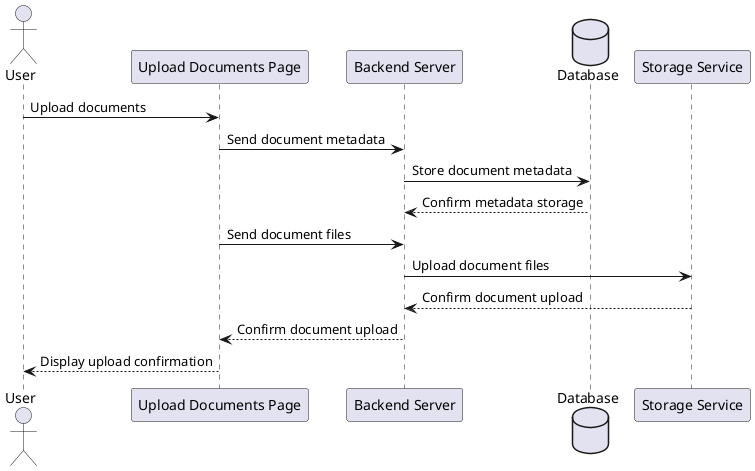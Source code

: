 ; filepath: /home/slightlywind/Repositories/Legacy/SWD392/sequence_diagrams/upload_documents.puml
@startuml
actor User
participant "Upload Documents Page" as UploadPage
participant "Backend Server" as BackendServer
database Database
participant "Storage Service" as StorageService

User -> UploadPage: Upload documents
UploadPage -> BackendServer: Send document metadata
BackendServer -> Database: Store document metadata
Database --> BackendServer: Confirm metadata storage
UploadPage -> BackendServer: Send document files
BackendServer -> StorageService: Upload document files
StorageService --> BackendServer: Confirm document upload
BackendServer --> UploadPage: Confirm document upload
UploadPage --> User: Display upload confirmation
@enduml